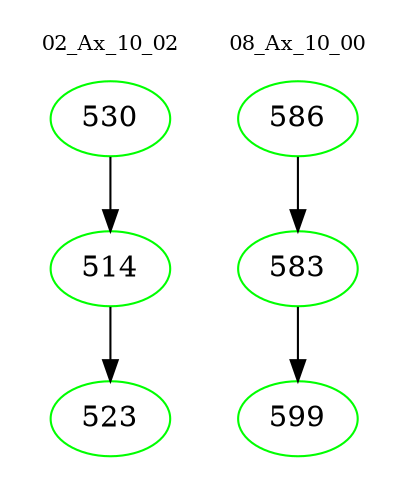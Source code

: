 digraph{
subgraph cluster_0 {
color = white
label = "02_Ax_10_02";
fontsize=10;
T0_530 [label="530", color="green"]
T0_530 -> T0_514 [color="black"]
T0_514 [label="514", color="green"]
T0_514 -> T0_523 [color="black"]
T0_523 [label="523", color="green"]
}
subgraph cluster_1 {
color = white
label = "08_Ax_10_00";
fontsize=10;
T1_586 [label="586", color="green"]
T1_586 -> T1_583 [color="black"]
T1_583 [label="583", color="green"]
T1_583 -> T1_599 [color="black"]
T1_599 [label="599", color="green"]
}
}
